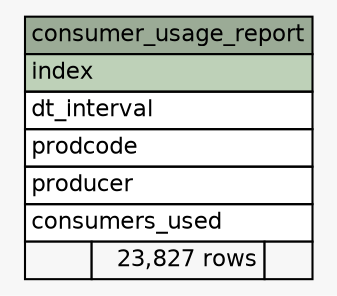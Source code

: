 // dot 2.2.1 on Windows 10 10.0
// SchemaSpy rev 590
digraph "consumer_usage_report" {
  graph [
    rankdir="RL"
    bgcolor="#f7f7f7"
    nodesep="0.18"
    ranksep="0.46"
    fontname="Helvetica"
    fontsize="11"
  ];
  node [
    fontname="Helvetica"
    fontsize="11"
    shape="plaintext"
  ];
  edge [
    arrowsize="0.8"
  ];
  "consumer_usage_report" [
    label=<
    <TABLE BORDER="0" CELLBORDER="1" CELLSPACING="0" BGCOLOR="#ffffff">
      <TR><TD COLSPAN="3" BGCOLOR="#9bab96" ALIGN="CENTER">consumer_usage_report</TD></TR>
      <TR><TD PORT="index" COLSPAN="3" BGCOLOR="#bed1b8" ALIGN="LEFT">index</TD></TR>
      <TR><TD PORT="dt_interval" COLSPAN="3" ALIGN="LEFT">dt_interval</TD></TR>
      <TR><TD PORT="prodcode" COLSPAN="3" ALIGN="LEFT">prodcode</TD></TR>
      <TR><TD PORT="producer" COLSPAN="3" ALIGN="LEFT">producer</TD></TR>
      <TR><TD PORT="consumers_used" COLSPAN="3" ALIGN="LEFT">consumers_used</TD></TR>
      <TR><TD ALIGN="LEFT" BGCOLOR="#f7f7f7">  </TD><TD ALIGN="RIGHT" BGCOLOR="#f7f7f7">23,827 rows</TD><TD ALIGN="RIGHT" BGCOLOR="#f7f7f7">  </TD></TR>
    </TABLE>>
    URL="tables/consumer_usage_report.html"
    tooltip="consumer_usage_report"
  ];
}
